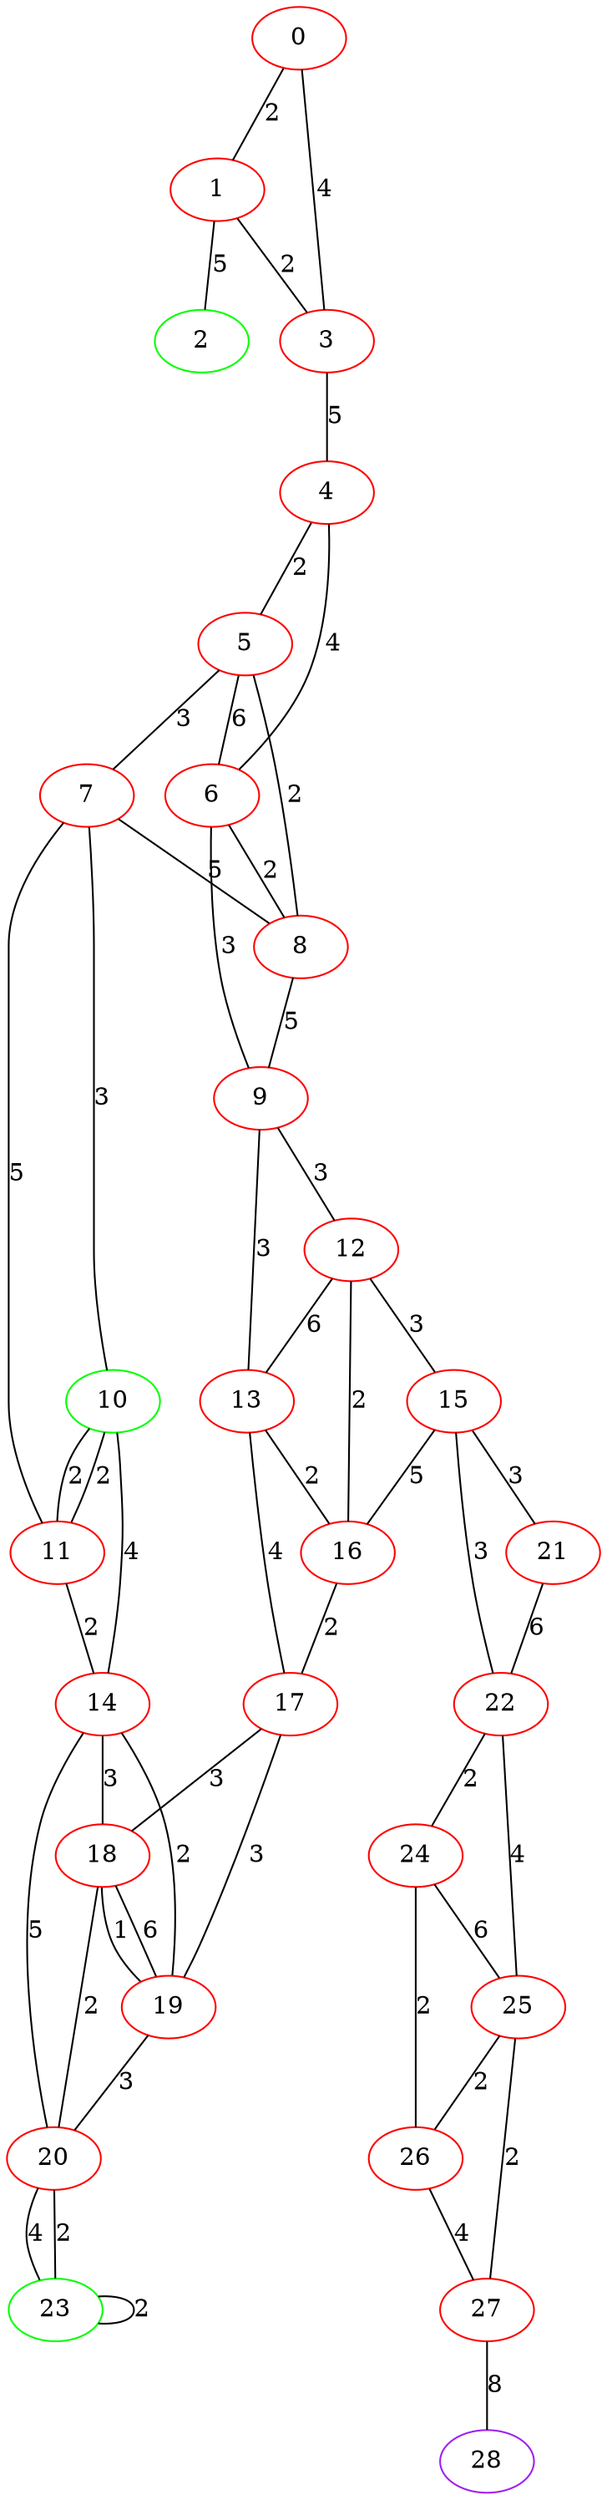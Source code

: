 graph "" {
0 [color=red, weight=1];
1 [color=red, weight=1];
2 [color=green, weight=2];
3 [color=red, weight=1];
4 [color=red, weight=1];
5 [color=red, weight=1];
6 [color=red, weight=1];
7 [color=red, weight=1];
8 [color=red, weight=1];
9 [color=red, weight=1];
10 [color=green, weight=2];
11 [color=red, weight=1];
12 [color=red, weight=1];
13 [color=red, weight=1];
14 [color=red, weight=1];
15 [color=red, weight=1];
16 [color=red, weight=1];
17 [color=red, weight=1];
18 [color=red, weight=1];
19 [color=red, weight=1];
20 [color=red, weight=1];
21 [color=red, weight=1];
22 [color=red, weight=1];
23 [color=green, weight=2];
24 [color=red, weight=1];
25 [color=red, weight=1];
26 [color=red, weight=1];
27 [color=red, weight=1];
28 [color=purple, weight=4];
0 -- 1  [key=0, label=2];
0 -- 3  [key=0, label=4];
1 -- 2  [key=0, label=5];
1 -- 3  [key=0, label=2];
3 -- 4  [key=0, label=5];
4 -- 5  [key=0, label=2];
4 -- 6  [key=0, label=4];
5 -- 8  [key=0, label=2];
5 -- 6  [key=0, label=6];
5 -- 7  [key=0, label=3];
6 -- 8  [key=0, label=2];
6 -- 9  [key=0, label=3];
7 -- 8  [key=0, label=5];
7 -- 10  [key=0, label=3];
7 -- 11  [key=0, label=5];
8 -- 9  [key=0, label=5];
9 -- 12  [key=0, label=3];
9 -- 13  [key=0, label=3];
10 -- 11  [key=0, label=2];
10 -- 11  [key=1, label=2];
10 -- 14  [key=0, label=4];
11 -- 14  [key=0, label=2];
12 -- 16  [key=0, label=2];
12 -- 13  [key=0, label=6];
12 -- 15  [key=0, label=3];
13 -- 16  [key=0, label=2];
13 -- 17  [key=0, label=4];
14 -- 18  [key=0, label=3];
14 -- 19  [key=0, label=2];
14 -- 20  [key=0, label=5];
15 -- 16  [key=0, label=5];
15 -- 21  [key=0, label=3];
15 -- 22  [key=0, label=3];
16 -- 17  [key=0, label=2];
17 -- 18  [key=0, label=3];
17 -- 19  [key=0, label=3];
18 -- 19  [key=0, label=1];
18 -- 19  [key=1, label=6];
18 -- 20  [key=0, label=2];
19 -- 20  [key=0, label=3];
20 -- 23  [key=0, label=4];
20 -- 23  [key=1, label=2];
21 -- 22  [key=0, label=6];
22 -- 24  [key=0, label=2];
22 -- 25  [key=0, label=4];
23 -- 23  [key=0, label=2];
24 -- 25  [key=0, label=6];
24 -- 26  [key=0, label=2];
25 -- 26  [key=0, label=2];
25 -- 27  [key=0, label=2];
26 -- 27  [key=0, label=4];
27 -- 28  [key=0, label=8];
}
